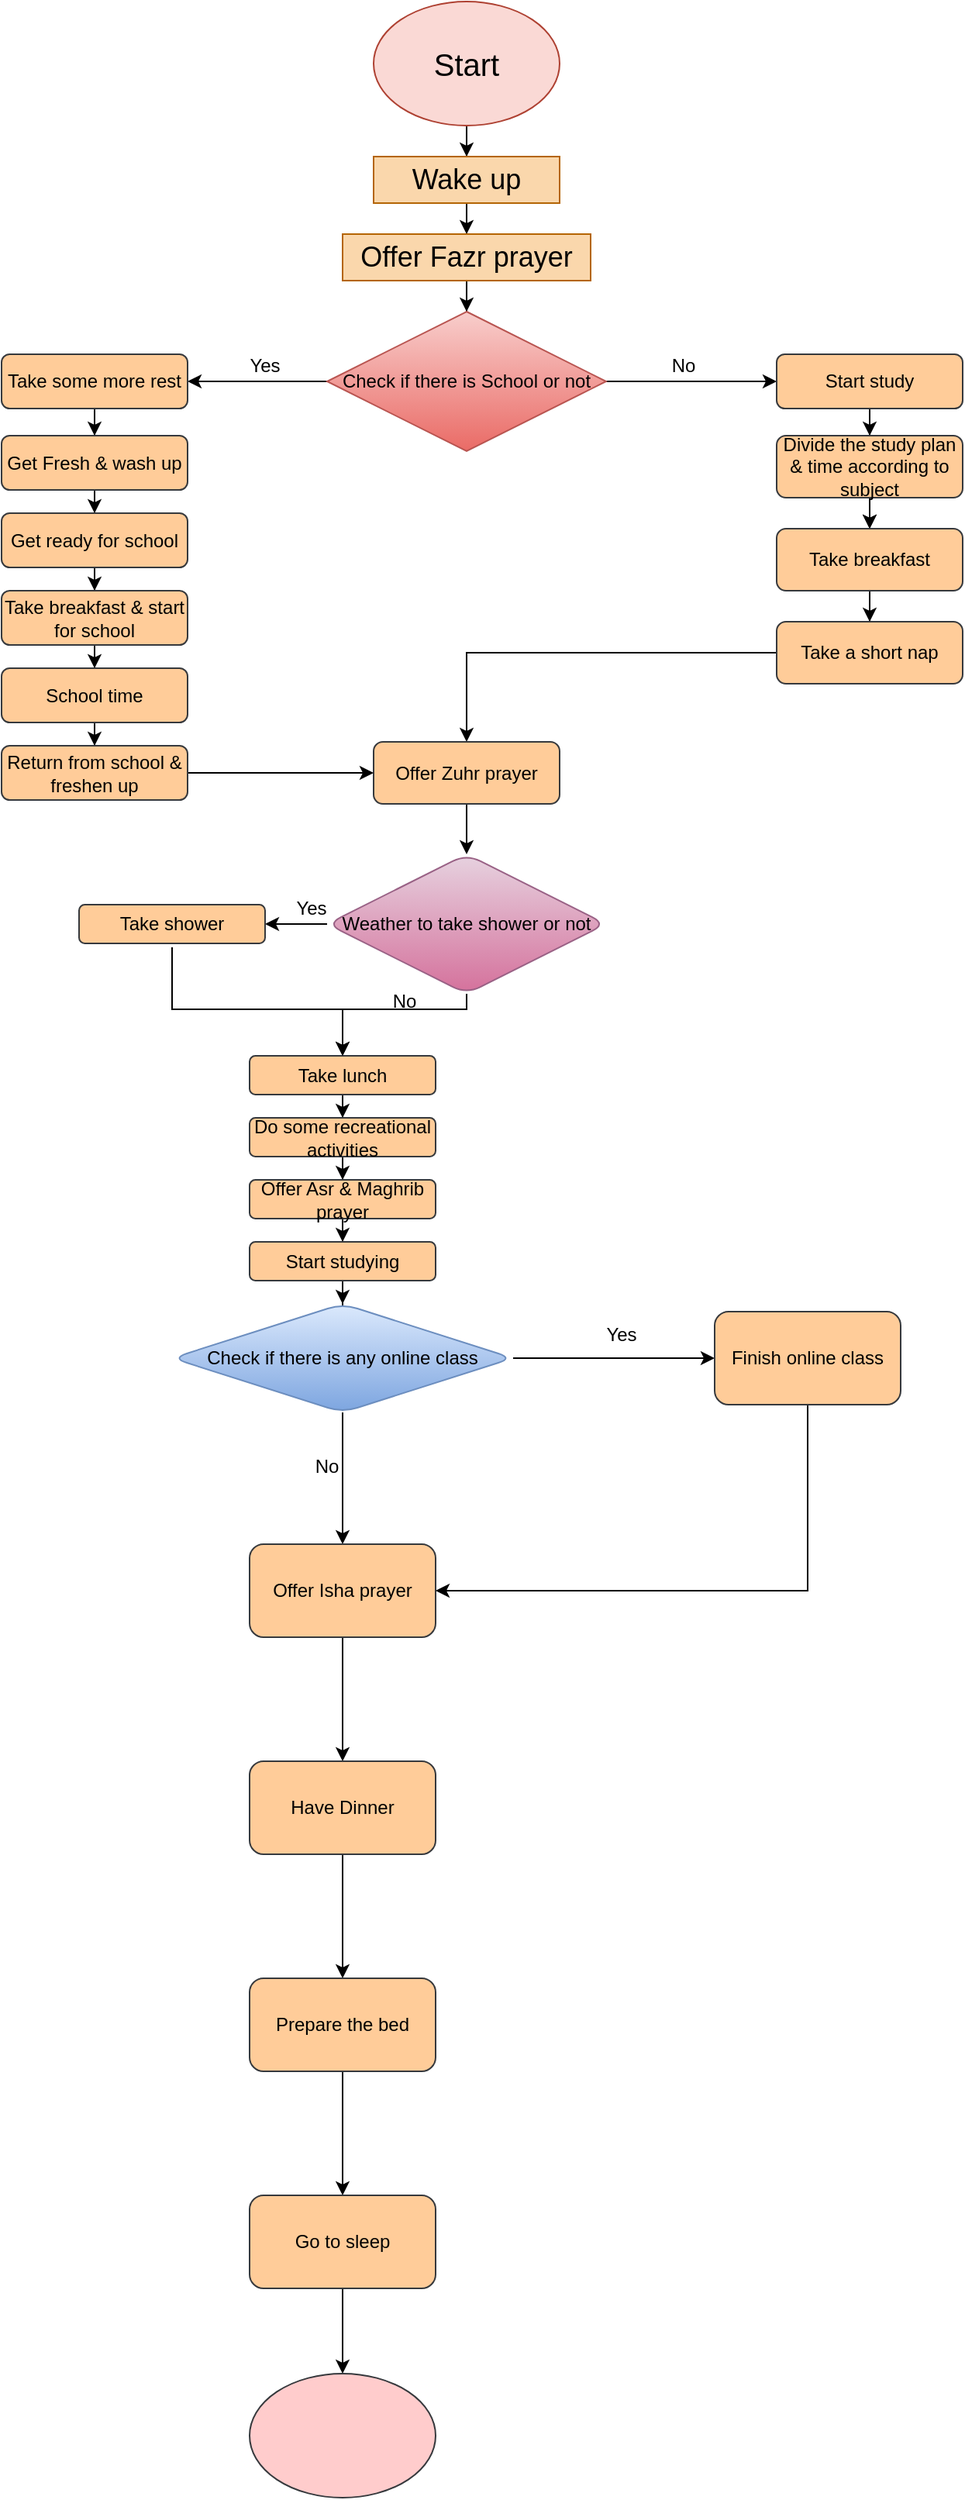 <mxfile version="27.1.4">
  <diagram name="Page-1" id="jSAO5qtailuaTurjB3Ll">
    <mxGraphModel dx="1034" dy="570" grid="1" gridSize="10" guides="1" tooltips="1" connect="1" arrows="1" fold="1" page="1" pageScale="1" pageWidth="850" pageHeight="1100" math="0" shadow="0">
      <root>
        <mxCell id="0" />
        <mxCell id="1" parent="0" />
        <mxCell id="OUe5JrY_zWwVkbSHacDk-3" value="" style="edgeStyle=orthogonalEdgeStyle;rounded=0;orthogonalLoop=1;jettySize=auto;html=1;" edge="1" parent="1" source="OUe5JrY_zWwVkbSHacDk-1" target="OUe5JrY_zWwVkbSHacDk-2">
          <mxGeometry relative="1" as="geometry" />
        </mxCell>
        <mxCell id="OUe5JrY_zWwVkbSHacDk-1" value="Start" style="ellipse;whiteSpace=wrap;html=1;fontSize=20;fillColor=#fad9d5;strokeColor=#ae4132;" vertex="1" parent="1">
          <mxGeometry x="360" width="120" height="80" as="geometry" />
        </mxCell>
        <mxCell id="OUe5JrY_zWwVkbSHacDk-5" value="" style="edgeStyle=orthogonalEdgeStyle;rounded=0;orthogonalLoop=1;jettySize=auto;html=1;" edge="1" parent="1" source="OUe5JrY_zWwVkbSHacDk-2" target="OUe5JrY_zWwVkbSHacDk-4">
          <mxGeometry relative="1" as="geometry" />
        </mxCell>
        <mxCell id="OUe5JrY_zWwVkbSHacDk-2" value="&lt;font style=&quot;font-size: 18px;&quot;&gt;Wake up&lt;/font&gt;" style="whiteSpace=wrap;html=1;fillColor=#fad7ac;strokeColor=#b46504;" vertex="1" parent="1">
          <mxGeometry x="360" y="100" width="120" height="30" as="geometry" />
        </mxCell>
        <mxCell id="OUe5JrY_zWwVkbSHacDk-7" value="" style="edgeStyle=orthogonalEdgeStyle;rounded=0;orthogonalLoop=1;jettySize=auto;html=1;" edge="1" parent="1" source="OUe5JrY_zWwVkbSHacDk-4" target="OUe5JrY_zWwVkbSHacDk-6">
          <mxGeometry relative="1" as="geometry" />
        </mxCell>
        <mxCell id="OUe5JrY_zWwVkbSHacDk-4" value="&lt;span style=&quot;font-size: 18px;&quot;&gt;Offer Fazr prayer&lt;/span&gt;" style="whiteSpace=wrap;html=1;fillColor=#fad7ac;strokeColor=#b46504;" vertex="1" parent="1">
          <mxGeometry x="340" y="150" width="160" height="30" as="geometry" />
        </mxCell>
        <mxCell id="OUe5JrY_zWwVkbSHacDk-11" value="" style="edgeStyle=orthogonalEdgeStyle;rounded=0;orthogonalLoop=1;jettySize=auto;html=1;" edge="1" parent="1" source="OUe5JrY_zWwVkbSHacDk-6" target="OUe5JrY_zWwVkbSHacDk-10">
          <mxGeometry relative="1" as="geometry" />
        </mxCell>
        <mxCell id="OUe5JrY_zWwVkbSHacDk-13" value="" style="edgeStyle=orthogonalEdgeStyle;rounded=0;orthogonalLoop=1;jettySize=auto;html=1;" edge="1" parent="1" source="OUe5JrY_zWwVkbSHacDk-6" target="OUe5JrY_zWwVkbSHacDk-12">
          <mxGeometry relative="1" as="geometry" />
        </mxCell>
        <mxCell id="OUe5JrY_zWwVkbSHacDk-6" value="Check if there is School or not" style="rhombus;whiteSpace=wrap;html=1;fillColor=#f8cecc;strokeColor=#b85450;gradientColor=#ea6b66;" vertex="1" parent="1">
          <mxGeometry x="330" y="200" width="180" height="90" as="geometry" />
        </mxCell>
        <mxCell id="OUe5JrY_zWwVkbSHacDk-20" value="" style="edgeStyle=orthogonalEdgeStyle;rounded=0;orthogonalLoop=1;jettySize=auto;html=1;" edge="1" parent="1" source="OUe5JrY_zWwVkbSHacDk-10" target="OUe5JrY_zWwVkbSHacDk-19">
          <mxGeometry relative="1" as="geometry" />
        </mxCell>
        <mxCell id="OUe5JrY_zWwVkbSHacDk-10" value="Take some more rest" style="rounded=1;whiteSpace=wrap;html=1;fillColor=#ffcc99;strokeColor=#36393d;" vertex="1" parent="1">
          <mxGeometry x="120" y="227.5" width="120" height="35" as="geometry" />
        </mxCell>
        <mxCell id="OUe5JrY_zWwVkbSHacDk-22" value="" style="edgeStyle=orthogonalEdgeStyle;rounded=0;orthogonalLoop=1;jettySize=auto;html=1;" edge="1" parent="1" source="OUe5JrY_zWwVkbSHacDk-12" target="OUe5JrY_zWwVkbSHacDk-21">
          <mxGeometry relative="1" as="geometry" />
        </mxCell>
        <mxCell id="OUe5JrY_zWwVkbSHacDk-12" value="Start study" style="rounded=1;whiteSpace=wrap;html=1;fillColor=#ffcc99;strokeColor=#36393d;" vertex="1" parent="1">
          <mxGeometry x="620" y="227.5" width="120" height="35" as="geometry" />
        </mxCell>
        <mxCell id="OUe5JrY_zWwVkbSHacDk-14" style="edgeStyle=orthogonalEdgeStyle;rounded=0;orthogonalLoop=1;jettySize=auto;html=1;exitX=0.5;exitY=1;exitDx=0;exitDy=0;" edge="1" parent="1" source="OUe5JrY_zWwVkbSHacDk-10" target="OUe5JrY_zWwVkbSHacDk-10">
          <mxGeometry relative="1" as="geometry" />
        </mxCell>
        <mxCell id="OUe5JrY_zWwVkbSHacDk-17" value="Yes" style="text;html=1;align=center;verticalAlign=middle;whiteSpace=wrap;rounded=0;" vertex="1" parent="1">
          <mxGeometry x="260" y="220" width="60" height="30" as="geometry" />
        </mxCell>
        <mxCell id="OUe5JrY_zWwVkbSHacDk-18" value="No" style="text;html=1;align=center;verticalAlign=middle;whiteSpace=wrap;rounded=0;" vertex="1" parent="1">
          <mxGeometry x="530" y="220" width="60" height="30" as="geometry" />
        </mxCell>
        <mxCell id="OUe5JrY_zWwVkbSHacDk-24" value="" style="edgeStyle=orthogonalEdgeStyle;rounded=0;orthogonalLoop=1;jettySize=auto;html=1;" edge="1" parent="1" source="OUe5JrY_zWwVkbSHacDk-19" target="OUe5JrY_zWwVkbSHacDk-23">
          <mxGeometry relative="1" as="geometry" />
        </mxCell>
        <mxCell id="OUe5JrY_zWwVkbSHacDk-19" value="Get Fresh &amp;amp; wash up" style="rounded=1;whiteSpace=wrap;html=1;fillColor=#ffcc99;strokeColor=#36393d;" vertex="1" parent="1">
          <mxGeometry x="120" y="280" width="120" height="35" as="geometry" />
        </mxCell>
        <mxCell id="OUe5JrY_zWwVkbSHacDk-33" value="" style="edgeStyle=orthogonalEdgeStyle;rounded=0;orthogonalLoop=1;jettySize=auto;html=1;" edge="1" parent="1" source="OUe5JrY_zWwVkbSHacDk-21" target="OUe5JrY_zWwVkbSHacDk-32">
          <mxGeometry relative="1" as="geometry" />
        </mxCell>
        <mxCell id="OUe5JrY_zWwVkbSHacDk-34" value="" style="edgeStyle=orthogonalEdgeStyle;rounded=0;orthogonalLoop=1;jettySize=auto;html=1;" edge="1" parent="1" source="OUe5JrY_zWwVkbSHacDk-21" target="OUe5JrY_zWwVkbSHacDk-32">
          <mxGeometry relative="1" as="geometry" />
        </mxCell>
        <mxCell id="OUe5JrY_zWwVkbSHacDk-21" value="Divide the study plan &amp;amp; time according to subject" style="rounded=1;whiteSpace=wrap;html=1;fillColor=#ffcc99;strokeColor=#36393d;" vertex="1" parent="1">
          <mxGeometry x="620" y="280" width="120" height="40" as="geometry" />
        </mxCell>
        <mxCell id="OUe5JrY_zWwVkbSHacDk-29" value="" style="edgeStyle=orthogonalEdgeStyle;rounded=0;orthogonalLoop=1;jettySize=auto;html=1;" edge="1" parent="1" source="OUe5JrY_zWwVkbSHacDk-23" target="OUe5JrY_zWwVkbSHacDk-28">
          <mxGeometry relative="1" as="geometry" />
        </mxCell>
        <mxCell id="OUe5JrY_zWwVkbSHacDk-23" value="Get ready for school" style="rounded=1;whiteSpace=wrap;html=1;fillColor=#ffcc99;strokeColor=#36393d;" vertex="1" parent="1">
          <mxGeometry x="120" y="330" width="120" height="35" as="geometry" />
        </mxCell>
        <mxCell id="OUe5JrY_zWwVkbSHacDk-31" value="" style="edgeStyle=orthogonalEdgeStyle;rounded=0;orthogonalLoop=1;jettySize=auto;html=1;" edge="1" parent="1" source="OUe5JrY_zWwVkbSHacDk-28" target="OUe5JrY_zWwVkbSHacDk-30">
          <mxGeometry relative="1" as="geometry" />
        </mxCell>
        <mxCell id="OUe5JrY_zWwVkbSHacDk-28" value="Take breakfast &amp;amp; start for school" style="rounded=1;whiteSpace=wrap;html=1;fillColor=#ffcc99;strokeColor=#36393d;" vertex="1" parent="1">
          <mxGeometry x="120" y="380" width="120" height="35" as="geometry" />
        </mxCell>
        <mxCell id="OUe5JrY_zWwVkbSHacDk-52" value="" style="edgeStyle=orthogonalEdgeStyle;rounded=0;orthogonalLoop=1;jettySize=auto;html=1;" edge="1" parent="1" source="OUe5JrY_zWwVkbSHacDk-30" target="OUe5JrY_zWwVkbSHacDk-51">
          <mxGeometry relative="1" as="geometry" />
        </mxCell>
        <mxCell id="OUe5JrY_zWwVkbSHacDk-30" value="School time" style="rounded=1;whiteSpace=wrap;html=1;fillColor=#ffcc99;strokeColor=#36393d;" vertex="1" parent="1">
          <mxGeometry x="120" y="430" width="120" height="35" as="geometry" />
        </mxCell>
        <mxCell id="OUe5JrY_zWwVkbSHacDk-36" value="" style="edgeStyle=orthogonalEdgeStyle;rounded=0;orthogonalLoop=1;jettySize=auto;html=1;" edge="1" parent="1" source="OUe5JrY_zWwVkbSHacDk-32" target="OUe5JrY_zWwVkbSHacDk-35">
          <mxGeometry relative="1" as="geometry" />
        </mxCell>
        <mxCell id="OUe5JrY_zWwVkbSHacDk-32" value="Take breakfast" style="rounded=1;whiteSpace=wrap;html=1;fillColor=#ffcc99;strokeColor=#36393d;" vertex="1" parent="1">
          <mxGeometry x="620" y="340" width="120" height="40" as="geometry" />
        </mxCell>
        <mxCell id="OUe5JrY_zWwVkbSHacDk-38" value="" style="edgeStyle=orthogonalEdgeStyle;rounded=0;orthogonalLoop=1;jettySize=auto;html=1;" edge="1" parent="1" source="OUe5JrY_zWwVkbSHacDk-35" target="OUe5JrY_zWwVkbSHacDk-37">
          <mxGeometry relative="1" as="geometry" />
        </mxCell>
        <mxCell id="OUe5JrY_zWwVkbSHacDk-35" value="Take a short nap" style="rounded=1;whiteSpace=wrap;html=1;fillColor=#ffcc99;strokeColor=#36393d;" vertex="1" parent="1">
          <mxGeometry x="620" y="400" width="120" height="40" as="geometry" />
        </mxCell>
        <mxCell id="OUe5JrY_zWwVkbSHacDk-42" value="" style="edgeStyle=orthogonalEdgeStyle;rounded=0;orthogonalLoop=1;jettySize=auto;html=1;" edge="1" parent="1" source="OUe5JrY_zWwVkbSHacDk-37" target="OUe5JrY_zWwVkbSHacDk-41">
          <mxGeometry relative="1" as="geometry" />
        </mxCell>
        <mxCell id="OUe5JrY_zWwVkbSHacDk-37" value="Offer Zuhr prayer" style="rounded=1;whiteSpace=wrap;html=1;fillColor=#ffcc99;strokeColor=#36393d;" vertex="1" parent="1">
          <mxGeometry x="360" y="477.5" width="120" height="40" as="geometry" />
        </mxCell>
        <mxCell id="OUe5JrY_zWwVkbSHacDk-46" value="" style="edgeStyle=orthogonalEdgeStyle;rounded=0;orthogonalLoop=1;jettySize=auto;html=1;" edge="1" parent="1" source="OUe5JrY_zWwVkbSHacDk-41" target="OUe5JrY_zWwVkbSHacDk-45">
          <mxGeometry relative="1" as="geometry" />
        </mxCell>
        <mxCell id="OUe5JrY_zWwVkbSHacDk-57" value="" style="edgeStyle=orthogonalEdgeStyle;rounded=0;orthogonalLoop=1;jettySize=auto;html=1;" edge="1" parent="1" source="OUe5JrY_zWwVkbSHacDk-41" target="OUe5JrY_zWwVkbSHacDk-43">
          <mxGeometry relative="1" as="geometry">
            <Array as="points">
              <mxPoint x="420" y="650" />
              <mxPoint x="340" y="650" />
            </Array>
          </mxGeometry>
        </mxCell>
        <mxCell id="OUe5JrY_zWwVkbSHacDk-41" value="Weather to take shower or not" style="rhombus;whiteSpace=wrap;html=1;fillColor=#e6d0de;strokeColor=#996185;rounded=1;gradientColor=#d5739d;" vertex="1" parent="1">
          <mxGeometry x="330" y="550" width="180" height="90" as="geometry" />
        </mxCell>
        <mxCell id="OUe5JrY_zWwVkbSHacDk-61" value="" style="edgeStyle=orthogonalEdgeStyle;rounded=0;orthogonalLoop=1;jettySize=auto;html=1;" edge="1" parent="1" source="OUe5JrY_zWwVkbSHacDk-43" target="OUe5JrY_zWwVkbSHacDk-60">
          <mxGeometry relative="1" as="geometry" />
        </mxCell>
        <mxCell id="OUe5JrY_zWwVkbSHacDk-43" value="Take lunch" style="whiteSpace=wrap;html=1;fillColor=#ffcc99;strokeColor=#36393d;rounded=1;" vertex="1" parent="1">
          <mxGeometry x="280" y="680" width="120" height="25" as="geometry" />
        </mxCell>
        <mxCell id="OUe5JrY_zWwVkbSHacDk-48" value="" style="edgeStyle=orthogonalEdgeStyle;rounded=0;orthogonalLoop=1;jettySize=auto;html=1;entryX=0.5;entryY=0;entryDx=0;entryDy=0;" edge="1" parent="1" target="OUe5JrY_zWwVkbSHacDk-43">
          <mxGeometry relative="1" as="geometry">
            <mxPoint x="230" y="610" as="sourcePoint" />
            <mxPoint x="340" y="662.5" as="targetPoint" />
            <Array as="points">
              <mxPoint x="230" y="650" />
              <mxPoint x="340" y="650" />
            </Array>
          </mxGeometry>
        </mxCell>
        <mxCell id="OUe5JrY_zWwVkbSHacDk-45" value="Take shower" style="whiteSpace=wrap;html=1;fillColor=#ffcc99;strokeColor=#36393d;rounded=1;" vertex="1" parent="1">
          <mxGeometry x="170" y="582.5" width="120" height="25" as="geometry" />
        </mxCell>
        <mxCell id="OUe5JrY_zWwVkbSHacDk-49" value="Yes" style="text;html=1;align=center;verticalAlign=middle;whiteSpace=wrap;rounded=0;" vertex="1" parent="1">
          <mxGeometry x="290" y="570" width="60" height="30" as="geometry" />
        </mxCell>
        <mxCell id="OUe5JrY_zWwVkbSHacDk-50" value="No" style="text;html=1;align=center;verticalAlign=middle;whiteSpace=wrap;rounded=0;" vertex="1" parent="1">
          <mxGeometry x="350" y="630" width="60" height="30" as="geometry" />
        </mxCell>
        <mxCell id="OUe5JrY_zWwVkbSHacDk-55" value="" style="edgeStyle=orthogonalEdgeStyle;rounded=0;orthogonalLoop=1;jettySize=auto;html=1;" edge="1" parent="1" source="OUe5JrY_zWwVkbSHacDk-51" target="OUe5JrY_zWwVkbSHacDk-37">
          <mxGeometry relative="1" as="geometry" />
        </mxCell>
        <mxCell id="OUe5JrY_zWwVkbSHacDk-51" value="Return from school &amp;amp; freshen up" style="rounded=1;whiteSpace=wrap;html=1;fillColor=#ffcc99;strokeColor=#36393d;" vertex="1" parent="1">
          <mxGeometry x="120" y="480" width="120" height="35" as="geometry" />
        </mxCell>
        <mxCell id="OUe5JrY_zWwVkbSHacDk-63" value="" style="edgeStyle=orthogonalEdgeStyle;rounded=0;orthogonalLoop=1;jettySize=auto;html=1;" edge="1" parent="1" source="OUe5JrY_zWwVkbSHacDk-60" target="OUe5JrY_zWwVkbSHacDk-62">
          <mxGeometry relative="1" as="geometry" />
        </mxCell>
        <mxCell id="OUe5JrY_zWwVkbSHacDk-60" value="Do some recreational activities" style="whiteSpace=wrap;html=1;fillColor=#ffcc99;strokeColor=#36393d;rounded=1;" vertex="1" parent="1">
          <mxGeometry x="280" y="720" width="120" height="25" as="geometry" />
        </mxCell>
        <mxCell id="OUe5JrY_zWwVkbSHacDk-65" value="" style="edgeStyle=orthogonalEdgeStyle;rounded=0;orthogonalLoop=1;jettySize=auto;html=1;" edge="1" parent="1" source="OUe5JrY_zWwVkbSHacDk-62" target="OUe5JrY_zWwVkbSHacDk-64">
          <mxGeometry relative="1" as="geometry" />
        </mxCell>
        <mxCell id="OUe5JrY_zWwVkbSHacDk-62" value="Offer Asr &amp;amp; Maghrib prayer" style="whiteSpace=wrap;html=1;fillColor=#ffcc99;strokeColor=#36393d;rounded=1;" vertex="1" parent="1">
          <mxGeometry x="280" y="760" width="120" height="25" as="geometry" />
        </mxCell>
        <mxCell id="OUe5JrY_zWwVkbSHacDk-71" value="" style="edgeStyle=orthogonalEdgeStyle;rounded=0;orthogonalLoop=1;jettySize=auto;html=1;" edge="1" parent="1" source="OUe5JrY_zWwVkbSHacDk-64" target="OUe5JrY_zWwVkbSHacDk-70">
          <mxGeometry relative="1" as="geometry" />
        </mxCell>
        <mxCell id="OUe5JrY_zWwVkbSHacDk-64" value="Start studying" style="whiteSpace=wrap;html=1;fillColor=#ffcc99;strokeColor=#36393d;rounded=1;" vertex="1" parent="1">
          <mxGeometry x="280" y="800" width="120" height="25" as="geometry" />
        </mxCell>
        <mxCell id="OUe5JrY_zWwVkbSHacDk-75" value="" style="edgeStyle=orthogonalEdgeStyle;rounded=0;orthogonalLoop=1;jettySize=auto;html=1;" edge="1" parent="1" source="OUe5JrY_zWwVkbSHacDk-70" target="OUe5JrY_zWwVkbSHacDk-74">
          <mxGeometry relative="1" as="geometry" />
        </mxCell>
        <mxCell id="OUe5JrY_zWwVkbSHacDk-79" value="" style="edgeStyle=orthogonalEdgeStyle;rounded=0;orthogonalLoop=1;jettySize=auto;html=1;" edge="1" parent="1" source="OUe5JrY_zWwVkbSHacDk-70" target="OUe5JrY_zWwVkbSHacDk-78">
          <mxGeometry relative="1" as="geometry" />
        </mxCell>
        <mxCell id="OUe5JrY_zWwVkbSHacDk-70" value="Check if there is any online class" style="rhombus;whiteSpace=wrap;html=1;fillColor=#dae8fc;strokeColor=#6c8ebf;rounded=1;gradientColor=#7ea6e0;" vertex="1" parent="1">
          <mxGeometry x="230" y="840" width="220" height="70" as="geometry" />
        </mxCell>
        <mxCell id="OUe5JrY_zWwVkbSHacDk-77" value="" style="edgeStyle=orthogonalEdgeStyle;rounded=0;orthogonalLoop=1;jettySize=auto;html=1;" edge="1" parent="1" source="OUe5JrY_zWwVkbSHacDk-74" target="OUe5JrY_zWwVkbSHacDk-76">
          <mxGeometry relative="1" as="geometry" />
        </mxCell>
        <mxCell id="OUe5JrY_zWwVkbSHacDk-74" value="Offer Isha prayer" style="whiteSpace=wrap;html=1;fillColor=#ffcc99;strokeColor=#36393d;rounded=1;" vertex="1" parent="1">
          <mxGeometry x="280" y="995" width="120" height="60" as="geometry" />
        </mxCell>
        <mxCell id="OUe5JrY_zWwVkbSHacDk-84" value="" style="edgeStyle=orthogonalEdgeStyle;rounded=0;orthogonalLoop=1;jettySize=auto;html=1;" edge="1" parent="1" source="OUe5JrY_zWwVkbSHacDk-76" target="OUe5JrY_zWwVkbSHacDk-83">
          <mxGeometry relative="1" as="geometry" />
        </mxCell>
        <mxCell id="OUe5JrY_zWwVkbSHacDk-76" value="Have Dinner" style="whiteSpace=wrap;html=1;fillColor=#ffcc99;strokeColor=#36393d;rounded=1;" vertex="1" parent="1">
          <mxGeometry x="280" y="1135" width="120" height="60" as="geometry" />
        </mxCell>
        <mxCell id="OUe5JrY_zWwVkbSHacDk-80" style="edgeStyle=orthogonalEdgeStyle;rounded=0;orthogonalLoop=1;jettySize=auto;html=1;exitX=0.5;exitY=1;exitDx=0;exitDy=0;entryX=1;entryY=0.5;entryDx=0;entryDy=0;" edge="1" parent="1" source="OUe5JrY_zWwVkbSHacDk-78" target="OUe5JrY_zWwVkbSHacDk-74">
          <mxGeometry relative="1" as="geometry" />
        </mxCell>
        <mxCell id="OUe5JrY_zWwVkbSHacDk-78" value="Finish online class" style="whiteSpace=wrap;html=1;fillColor=#ffcc99;strokeColor=#36393d;rounded=1;" vertex="1" parent="1">
          <mxGeometry x="580" y="845" width="120" height="60" as="geometry" />
        </mxCell>
        <mxCell id="OUe5JrY_zWwVkbSHacDk-81" value="Yes" style="text;html=1;align=center;verticalAlign=middle;whiteSpace=wrap;rounded=0;" vertex="1" parent="1">
          <mxGeometry x="490" y="845" width="60" height="30" as="geometry" />
        </mxCell>
        <mxCell id="OUe5JrY_zWwVkbSHacDk-82" value="No" style="text;html=1;align=center;verticalAlign=middle;whiteSpace=wrap;rounded=0;" vertex="1" parent="1">
          <mxGeometry x="300" y="930" width="60" height="30" as="geometry" />
        </mxCell>
        <mxCell id="OUe5JrY_zWwVkbSHacDk-86" value="" style="edgeStyle=orthogonalEdgeStyle;rounded=0;orthogonalLoop=1;jettySize=auto;html=1;" edge="1" parent="1" source="OUe5JrY_zWwVkbSHacDk-83" target="OUe5JrY_zWwVkbSHacDk-85">
          <mxGeometry relative="1" as="geometry" />
        </mxCell>
        <mxCell id="OUe5JrY_zWwVkbSHacDk-83" value="Prepare the bed" style="whiteSpace=wrap;html=1;fillColor=#ffcc99;strokeColor=#36393d;rounded=1;" vertex="1" parent="1">
          <mxGeometry x="280" y="1275" width="120" height="60" as="geometry" />
        </mxCell>
        <mxCell id="OUe5JrY_zWwVkbSHacDk-88" style="edgeStyle=orthogonalEdgeStyle;rounded=0;orthogonalLoop=1;jettySize=auto;html=1;exitX=0.5;exitY=1;exitDx=0;exitDy=0;" edge="1" parent="1" source="OUe5JrY_zWwVkbSHacDk-85" target="OUe5JrY_zWwVkbSHacDk-87">
          <mxGeometry relative="1" as="geometry" />
        </mxCell>
        <mxCell id="OUe5JrY_zWwVkbSHacDk-85" value="Go to sleep" style="whiteSpace=wrap;html=1;fillColor=#ffcc99;strokeColor=#36393d;rounded=1;" vertex="1" parent="1">
          <mxGeometry x="280" y="1415" width="120" height="60" as="geometry" />
        </mxCell>
        <mxCell id="OUe5JrY_zWwVkbSHacDk-87" value="" style="ellipse;whiteSpace=wrap;html=1;fillColor=#ffcccc;strokeColor=#36393d;" vertex="1" parent="1">
          <mxGeometry x="280" y="1530" width="120" height="80" as="geometry" />
        </mxCell>
      </root>
    </mxGraphModel>
  </diagram>
</mxfile>
